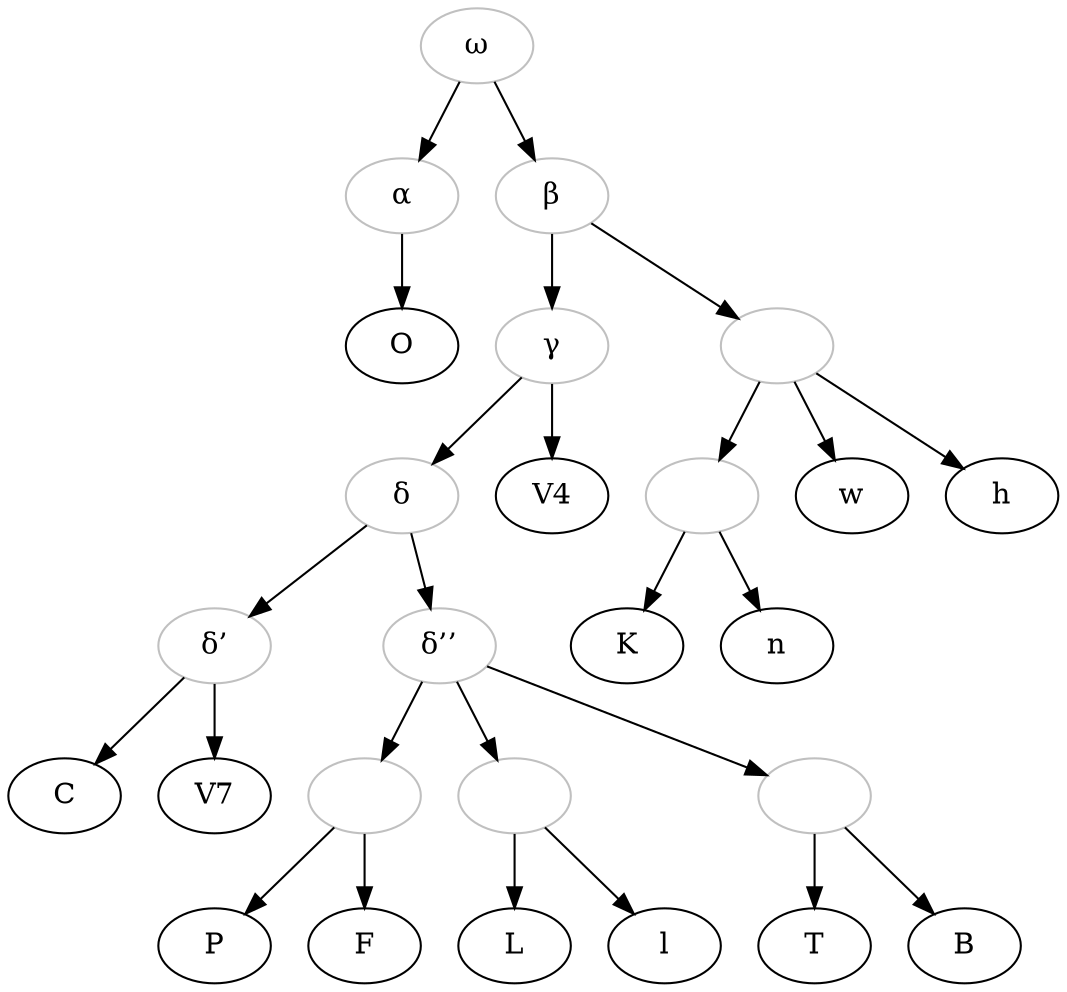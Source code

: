 digraph {

    omega[color="grey", label="ω"]
    alpha[color="grey", label="α"]
    beta[color="grey", label="β"]
    gamma[color="grey", label="γ"]
    delta[color="grey", label="δ"]
    deltaprime[color="grey", label="δ’"]
    deltasecond[color="grey", label="δ’’"]
    1[color="grey",label=""]
    2[color="grey",label=""]
    3[color="grey",label=""]
    4[color="grey",label=""]
    5[color="grey",label=""]

    omega -> alpha;
    alpha -> O;
    omega -> beta
    beta -> 1
    1 -> w
    1 -> 2
    2 -> K
    2 -> n
    1 -> h
    beta -> gamma
    gamma -> V4
    gamma -> delta
    delta -> deltaprime
    deltaprime -> C
    deltaprime -> V7
    delta -> deltasecond
    deltasecond -> 3
    3 -> P
    3 -> F
    deltasecond -> 4
    4 -> L
    4 -> l
    deltasecond -> 5
    5 -> T
    5 -> B

}
